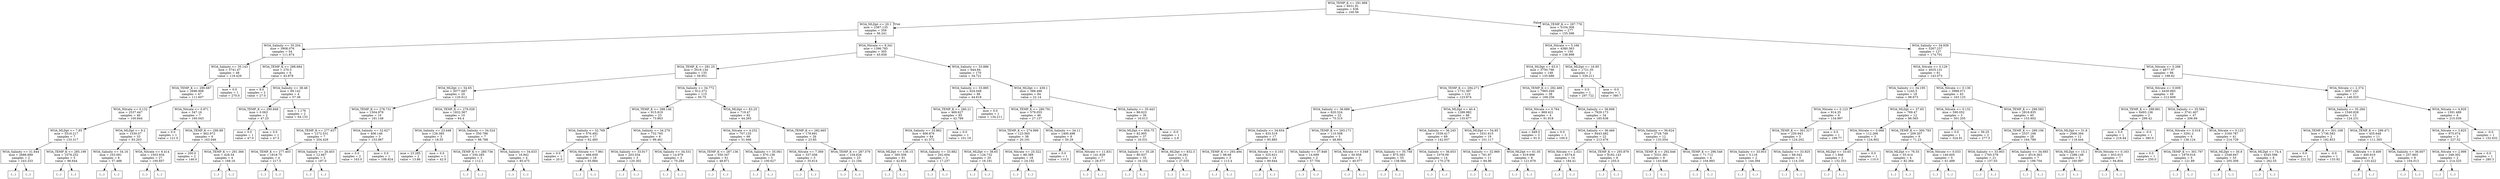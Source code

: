 digraph Tree {
node [shape=box] ;
0 [label="WOA_TEMP_K <= 291.968\nmse = 6031.91\nsamples = 636\nvalue = 100.56"] ;
1 [label="WOA_MLDpt <= 20.1\nmse = 2387.135\nsamples = 359\nvalue = 56.241"] ;
0 -> 1 [labeldistance=2.5, labelangle=45, headlabel="True"] ;
2 [label="WOA_Salinity <= 35.204\nmse = 3908.076\nsamples = 54\nvalue = 111.874"] ;
1 -> 2 ;
3 [label="WOA_Salinity <= 35.143\nmse = 3741.47\nsamples = 48\nvalue = 119.429"] ;
2 -> 3 ;
4 [label="WOA_TEMP_K <= 290.687\nmse = 2696.908\nsamples = 47\nvalue = 111.607"] ;
3 -> 4 ;
5 [label="WOA_Nitrate <= 0.132\nmse = 2537.447\nsamples = 40\nvalue = 100.844"] ;
4 -> 5 ;
6 [label="WOA_MLDpt <= 7.85\nmse = 5516.217\nsamples = 7\nvalue = 133.317"] ;
5 -> 6 ;
7 [label="WOA_Salinity <= 31.844\nmse = 2688.889\nsamples = 2\nvalue = 243.333"] ;
6 -> 7 ;
8 [label="(...)"] ;
7 -> 8 ;
9 [label="(...)"] ;
7 -> 9 ;
10 [label="WOA_TEMP_K <= 285.199\nmse = 1079.252\nsamples = 5\nvalue = 96.644"] ;
6 -> 10 ;
11 [label="(...)"] ;
10 -> 11 ;
12 [label="(...)"] ;
10 -> 12 ;
15 [label="WOA_MLDpt <= 9.2\nmse = 1530.07\nsamples = 33\nvalue = 93.203"] ;
5 -> 15 ;
16 [label="WOA_Salinity <= 34.16\nmse = 103.091\nsamples = 6\nvalue = 57.488"] ;
15 -> 16 ;
17 [label="(...)"] ;
16 -> 17 ;
26 [label="(...)"] ;
16 -> 26 ;
27 [label="WOA_Nitrate <= 6.414\nmse = 1503.934\nsamples = 27\nvalue = 100.857"] ;
15 -> 27 ;
28 [label="(...)"] ;
27 -> 28 ;
71 [label="(...)"] ;
27 -> 71 ;
72 [label="WOA_Nitrate <= 0.971\nmse = 547.16\nsamples = 7\nvalue = 160.043"] ;
4 -> 72 ;
73 [label="mse = 0.0\nsamples = 1\nvalue = 121.0"] ;
72 -> 73 ;
74 [label="WOA_TEMP_K <= 290.89\nmse = 462.972\nsamples = 6\nvalue = 163.046"] ;
72 -> 74 ;
75 [label="mse = 200.0\nsamples = 2\nvalue = 146.0"] ;
74 -> 75 ;
76 [label="WOA_TEMP_K <= 291.366\nmse = 428.54\nsamples = 4\nvalue = 168.16"] ;
74 -> 76 ;
77 [label="(...)"] ;
76 -> 77 ;
82 [label="(...)"] ;
76 -> 82 ;
83 [label="mse = 0.0\nsamples = 1\nvalue = 270.0"] ;
3 -> 83 ;
84 [label="WOA_TEMP_K <= 288.684\nmse = 270.3\nsamples = 6\nvalue = 43.878"] ;
2 -> 84 ;
85 [label="mse = 9.0\nsamples = 2\nvalue = 27.0"] ;
84 -> 85 ;
86 [label="WOA_Salinity <= 38.48\nmse = 69.142\nsamples = 4\nvalue = 57.38"] ;
84 -> 86 ;
87 [label="WOA_TEMP_K <= 290.849\nmse = 0.063\nsamples = 2\nvalue = 47.25"] ;
86 -> 87 ;
88 [label="mse = 0.0\nsamples = 1\nvalue = 47.0"] ;
87 -> 88 ;
89 [label="mse = 0.0\nsamples = 1\nvalue = 47.5"] ;
87 -> 89 ;
90 [label="mse = 1.176\nsamples = 2\nvalue = 64.133"] ;
86 -> 90 ;
91 [label="WOA_Nitrate <= 8.341\nmse = 1396.785\nsamples = 305\nvalue = 45.656"] ;
1 -> 91 ;
92 [label="WOA_TEMP_K <= 281.25\nmse = 2019.134\nsamples = 135\nvalue = 59.951"] ;
91 -> 92 ;
93 [label="WOA_MLDpt <= 54.65\nmse = 5077.687\nsamples = 20\nvalue = 120.612"] ;
92 -> 93 ;
94 [label="WOA_TEMP_K <= 278.731\nmse = 1504.978\nsamples = 10\nvalue = 181.148"] ;
93 -> 94 ;
95 [label="WOA_TEMP_K <= 277.637\nmse = 1272.531\nsamples = 7\nvalue = 204.429"] ;
94 -> 95 ;
96 [label="WOA_TEMP_K <= 277.403\nmse = 1818.75\nsamples = 4\nvalue = 217.5"] ;
95 -> 96 ;
97 [label="(...)"] ;
96 -> 97 ;
98 [label="(...)"] ;
96 -> 98 ;
101 [label="WOA_Salinity <= 26.403\nmse = 12.667\nsamples = 3\nvalue = 187.0"] ;
95 -> 101 ;
102 [label="(...)"] ;
101 -> 102 ;
103 [label="(...)"] ;
101 -> 103 ;
106 [label="WOA_Salinity <= 32.627\nmse = 406.146\nsamples = 3\nvalue = 153.987"] ;
94 -> 106 ;
107 [label="mse = 0.0\nsamples = 2\nvalue = 163.0"] ;
106 -> 107 ;
108 [label="mse = 0.0\nsamples = 1\nvalue = 108.924"] ;
106 -> 108 ;
109 [label="WOA_TEMP_K <= 279.026\nmse = 1832.567\nsamples = 10\nvalue = 64.4"] ;
93 -> 109 ;
110 [label="WOA_Salinity <= 23.448\nmse = 129.385\nsamples = 3\nvalue = 18.55"] ;
109 -> 110 ;
111 [label="mse = 23.285\nsamples = 2\nvalue = 13.86"] ;
110 -> 111 ;
112 [label="mse = 0.0\nsamples = 1\nvalue = 42.0"] ;
110 -> 112 ;
113 [label="WOA_Salinity <= 34.524\nmse = 350.786\nsamples = 7\nvalue = 98.788"] ;
109 -> 113 ;
114 [label="WOA_TEMP_K <= 280.736\nmse = 330.285\nsamples = 3\nvalue = 112.1"] ;
113 -> 114 ;
115 [label="(...)"] ;
114 -> 115 ;
116 [label="(...)"] ;
114 -> 116 ;
117 [label="WOA_Salinity <= 34.633\nmse = 16.842\nsamples = 4\nvalue = 85.475"] ;
113 -> 117 ;
118 [label="(...)"] ;
117 -> 118 ;
123 [label="(...)"] ;
117 -> 123 ;
124 [label="WOA_Salinity <= 34.772\nmse = 912.372\nsamples = 115\nvalue = 50.75"] ;
92 -> 124 ;
125 [label="WOA_TEMP_K <= 288.146\nmse = 915.819\nsamples = 23\nvalue = 73.863"] ;
124 -> 125 ;
126 [label="WOA_Salinity <= 32.769\nmse = 576.492\nsamples = 17\nvalue = 62.485"] ;
125 -> 126 ;
127 [label="mse = 0.0\nsamples = 1\nvalue = 20.0"] ;
126 -> 127 ;
128 [label="WOA_Nitrate <= 7.961\nmse = 466.659\nsamples = 16\nvalue = 65.884"] ;
126 -> 128 ;
129 [label="(...)"] ;
128 -> 129 ;
156 [label="(...)"] ;
128 -> 156 ;
157 [label="WOA_Salinity <= 34.279\nmse = 732.765\nsamples = 6\nvalue = 99.461"] ;
125 -> 157 ;
158 [label="WOA_Salinity <= 33.917\nmse = 203.034\nsamples = 3\nvalue = 120.302"] ;
157 -> 158 ;
159 [label="(...)"] ;
158 -> 159 ;
162 [label="(...)"] ;
158 -> 162 ;
163 [label="WOA_Salinity <= 34.531\nmse = 14.979\nsamples = 3\nvalue = 70.284"] ;
157 -> 163 ;
164 [label="(...)"] ;
163 -> 164 ;
165 [label="(...)"] ;
163 -> 165 ;
168 [label="WOA_MLDpt <= 63.25\nmse = 719.47\nsamples = 92\nvalue = 44.265"] ;
124 -> 168 ;
169 [label="WOA_Nitrate <= 4.252\nmse = 707.135\nsamples = 66\nvalue = 51.946"] ;
168 -> 169 ;
170 [label="WOA_TEMP_K <= 287.136\nmse = 550.347\nsamples = 61\nvalue = 48.871"] ;
169 -> 170 ;
171 [label="(...)"] ;
170 -> 171 ;
196 [label="(...)"] ;
170 -> 196 ;
257 [label="WOA_Salinity <= 35.061\nmse = 670.136\nsamples = 5\nvalue = 100.627"] ;
169 -> 257 ;
258 [label="(...)"] ;
257 -> 258 ;
259 [label="(...)"] ;
257 -> 259 ;
264 [label="WOA_TEMP_K <= 282.665\nmse = 178.691\nsamples = 26\nvalue = 23.85"] ;
168 -> 264 ;
265 [label="WOA_Nitrate <= 7.369\nmse = 337.056\nsamples = 3\nvalue = 35.614"] ;
264 -> 265 ;
266 [label="(...)"] ;
265 -> 266 ;
267 [label="(...)"] ;
265 -> 267 ;
270 [label="WOA_TEMP_K <= 287.379\nmse = 104.626\nsamples = 23\nvalue = 21.194"] ;
264 -> 270 ;
271 [label="(...)"] ;
270 -> 271 ;
294 [label="(...)"] ;
270 -> 294 ;
301 [label="WOA_Salinity <= 33.886\nmse = 644.84\nsamples = 170\nvalue = 34.721"] ;
91 -> 301 ;
302 [label="WOA_Salinity <= 33.885\nmse = 624.049\nsamples = 86\nvalue = 44.618"] ;
301 -> 302 ;
303 [label="WOA_TEMP_K <= 280.21\nmse = 469.627\nsamples = 85\nvalue = 42.789"] ;
302 -> 303 ;
304 [label="WOA_Salinity <= 33.862\nmse = 406.876\nsamples = 84\nvalue = 41.572"] ;
303 -> 304 ;
305 [label="WOA_MLDpt <= 130.15\nmse = 385.506\nsamples = 81\nvalue = 42.816"] ;
304 -> 305 ;
306 [label="(...)"] ;
305 -> 306 ;
395 [label="(...)"] ;
305 -> 395 ;
404 [label="WOA_Salinity <= 33.882\nmse = 202.604\nsamples = 3\nvalue = 17.237"] ;
304 -> 404 ;
405 [label="(...)"] ;
404 -> 405 ;
408 [label="(...)"] ;
404 -> 408 ;
409 [label="mse = 0.0\nsamples = 1\nvalue = 101.19"] ;
303 -> 409 ;
410 [label="mse = 0.0\nsamples = 1\nvalue = 134.211"] ;
302 -> 410 ;
411 [label="WOA_MLDpt <= 439.1\nmse = 388.496\nsamples = 84\nvalue = 22.14"] ;
301 -> 411 ;
412 [label="WOA_TEMP_K <= 280.791\nmse = 579.055\nsamples = 46\nvalue = 27.137"] ;
411 -> 412 ;
413 [label="WOA_TEMP_K <= 274.999\nmse = 123.565\nsamples = 38\nvalue = 20.191"] ;
412 -> 413 ;
414 [label="WOA_MLDpt <= 38.65\nmse = 126.732\nsamples = 20\nvalue = 16.191"] ;
413 -> 414 ;
415 [label="(...)"] ;
414 -> 415 ;
418 [label="(...)"] ;
414 -> 418 ;
449 [label="WOA_Nitrate <= 25.322\nmse = 88.389\nsamples = 18\nvalue = 24.192"] ;
413 -> 449 ;
450 [label="(...)"] ;
449 -> 450 ;
483 [label="(...)"] ;
449 -> 483 ;
484 [label="WOA_Salinity <= 34.11\nmse = 1400.498\nsamples = 8\nvalue = 50.29"] ;
412 -> 484 ;
485 [label="mse = 0.0\nsamples = 1\nvalue = 110.0"] ;
484 -> 485 ;
486 [label="WOA_Nitrate <= 11.831\nmse = 141.839\nsamples = 7\nvalue = 28.577"] ;
484 -> 486 ;
487 [label="(...)"] ;
486 -> 487 ;
498 [label="(...)"] ;
486 -> 498 ;
499 [label="WOA_Salinity <= 35.443\nmse = 86.623\nsamples = 38\nvalue = 16.013"] ;
411 -> 499 ;
500 [label="WOA_MLDpt <= 654.75\nmse = 82.905\nsamples = 37\nvalue = 16.531"] ;
499 -> 500 ;
501 [label="WOA_Salinity <= 35.28\nmse = 80.937\nsamples = 35\nvalue = 16.102"] ;
500 -> 501 ;
502 [label="(...)"] ;
501 -> 502 ;
507 [label="(...)"] ;
501 -> 507 ;
526 [label="WOA_MLDpt <= 832.3\nmse = 16.281\nsamples = 2\nvalue = 27.035"] ;
500 -> 526 ;
527 [label="(...)"] ;
526 -> 527 ;
528 [label="(...)"] ;
526 -> 528 ;
529 [label="mse = -0.0\nsamples = 1\nvalue = 2.8"] ;
499 -> 529 ;
530 [label="WOA_TEMP_K <= 297.776\nmse = 5104.308\nsamples = 277\nvalue = 155.398"] ;
0 -> 530 [labeldistance=2.5, labelangle=-45, headlabel="False"] ;
531 [label="WOA_Nitrate <= 5.166\nmse = 4380.363\nsamples = 150\nvalue = 138.998"] ;
530 -> 531 ;
532 [label="WOA_MLDpt <= 63.0\nmse = 3750.796\nsamples = 148\nvalue = 135.688"] ;
531 -> 532 ;
533 [label="WOA_TEMP_K <= 294.271\nmse = 1731.397\nsamples = 110\nvalue = 123.874"] ;
532 -> 533 ;
534 [label="WOA_Salinity <= 36.689\nmse = 620.524\nsamples = 22\nvalue = 75.315"] ;
533 -> 534 ;
535 [label="WOA_Salinity <= 34.654\nmse = 433.519\nsamples = 17\nvalue = 85.885"] ;
534 -> 535 ;
536 [label="WOA_TEMP_K <= 293.494\nmse = 98.68\nsamples = 3\nvalue = 113.4"] ;
535 -> 536 ;
537 [label="(...)"] ;
536 -> 537 ;
538 [label="(...)"] ;
536 -> 538 ;
541 [label="WOA_Nitrate <= 0.103\nmse = 325.621\nsamples = 14\nvalue = 80.644"] ;
535 -> 541 ;
542 [label="(...)"] ;
541 -> 542 ;
549 [label="(...)"] ;
541 -> 549 ;
568 [label="WOA_TEMP_K <= 293.171\nmse = 110.508\nsamples = 5\nvalue = 48.891"] ;
534 -> 568 ;
569 [label="WOA_Salinity <= 37.848\nmse = 14.699\nsamples = 2\nvalue = 57.704"] ;
568 -> 569 ;
570 [label="(...)"] ;
569 -> 570 ;
571 [label="(...)"] ;
569 -> 571 ;
572 [label="WOA_Nitrate <= 0.549\nmse = 50.958\nsamples = 3\nvalue = 40.077"] ;
568 -> 572 ;
573 [label="(...)"] ;
572 -> 573 ;
576 [label="(...)"] ;
572 -> 576 ;
577 [label="WOA_MLDpt <= 40.4\nmse = 1288.982\nsamples = 88\nvalue = 135.677"] ;
533 -> 577 ;
578 [label="WOA_Salinity <= 36.245\nmse = 1039.417\nsamples = 69\nvalue = 142.937"] ;
577 -> 578 ;
579 [label="WOA_Salinity <= 35.758\nmse = 875.383\nsamples = 55\nvalue = 138.064"] ;
578 -> 579 ;
580 [label="(...)"] ;
579 -> 580 ;
651 [label="(...)"] ;
579 -> 651 ;
656 [label="WOA_Salinity <= 36.653\nmse = 1079.09\nsamples = 14\nvalue = 170.278"] ;
578 -> 656 ;
657 [label="(...)"] ;
656 -> 657 ;
668 [label="(...)"] ;
656 -> 668 ;
669 [label="WOA_MLDpt <= 54.85\nmse = 1031.615\nsamples = 19\nvalue = 101.117"] ;
577 -> 669 ;
670 [label="WOA_Salinity <= 32.969\nmse = 761.87\nsamples = 11\nvalue = 84.96"] ;
669 -> 670 ;
671 [label="(...)"] ;
670 -> 671 ;
674 [label="(...)"] ;
670 -> 674 ;
691 [label="WOA_MLDpt <= 61.05\nmse = 619.896\nsamples = 8\nvalue = 121.679"] ;
669 -> 691 ;
692 [label="(...)"] ;
691 -> 692 ;
701 [label="(...)"] ;
691 -> 701 ;
706 [label="WOA_TEMP_K <= 292.469\nmse = 7965.049\nsamples = 38\nvalue = 169.256"] ;
532 -> 706 ;
707 [label="WOA_Nitrate <= 0.764\nmse = 869.421\nsamples = 4\nvalue = 91.818"] ;
706 -> 707 ;
708 [label="mse = 949.0\nsamples = 3\nvalue = 91.0"] ;
707 -> 708 ;
709 [label="mse = 0.0\nsamples = 1\nvalue = 100.0"] ;
707 -> 709 ;
710 [label="WOA_Salinity <= 36.606\nmse = 7929.173\nsamples = 34\nvalue = 185.638"] ;
706 -> 710 ;
711 [label="WOA_Salinity <= 36.466\nmse = 8443.482\nsamples = 22\nvalue = 213.476"] ;
710 -> 711 ;
712 [label="WOA_Nitrate <= 2.021\nmse = 6574.6\nsamples = 14\nvalue = 184.41"] ;
711 -> 712 ;
713 [label="(...)"] ;
712 -> 713 ;
732 [label="(...)"] ;
712 -> 732 ;
733 [label="WOA_TEMP_K <= 293.879\nmse = 8182.143\nsamples = 8\nvalue = 255.0"] ;
711 -> 733 ;
734 [label="(...)"] ;
733 -> 734 ;
735 [label="(...)"] ;
733 -> 735 ;
742 [label="WOA_Salinity <= 36.624\nmse = 2728.749\nsamples = 12\nvalue = 133.054"] ;
710 -> 742 ;
743 [label="WOA_TEMP_K <= 292.646\nmse = 3331.361\nsamples = 8\nvalue = 143.846"] ;
742 -> 743 ;
744 [label="(...)"] ;
743 -> 744 ;
745 [label="(...)"] ;
743 -> 745 ;
750 [label="WOA_TEMP_K <= 296.548\nmse = 71.712\nsamples = 4\nvalue = 104.993"] ;
742 -> 750 ;
751 [label="(...)"] ;
750 -> 751 ;
754 [label="(...)"] ;
750 -> 754 ;
755 [label="WOA_MLDpt <= 16.95\nmse = 1721.35\nsamples = 2\nvalue = 339.211"] ;
531 -> 755 ;
756 [label="mse = 0.0\nsamples = 1\nvalue = 297.722"] ;
755 -> 756 ;
757 [label="mse = -0.0\nsamples = 1\nvalue = 380.7"] ;
755 -> 757 ;
758 [label="WOA_Salinity <= 34.939\nmse = 5267.237\nsamples = 127\nvalue = 174.701"] ;
530 -> 758 ;
759 [label="WOA_Nitrate <= 0.129\nmse = 4025.131\nsamples = 61\nvalue = 143.073"] ;
758 -> 759 ;
760 [label="WOA_Salinity <= 34.195\nmse = 1245.5\nsamples = 18\nvalue = 98.673"] ;
759 -> 760 ;
761 [label="WOA_Nitrate <= 0.123\nmse = 914.35\nsamples = 6\nvalue = 134.997"] ;
760 -> 761 ;
762 [label="WOA_TEMP_K <= 301.317\nmse = 250.943\nsamples = 5\nvalue = 124.202"] ;
761 -> 762 ;
763 [label="WOA_Salinity <= 33.953\nmse = 5.116\nsamples = 2\nvalue = 144.394"] ;
762 -> 763 ;
764 [label="(...)"] ;
763 -> 764 ;
765 [label="(...)"] ;
763 -> 765 ;
766 [label="WOA_Salinity <= 33.925\nmse = 68.042\nsamples = 3\nvalue = 114.105"] ;
762 -> 766 ;
767 [label="(...)"] ;
766 -> 767 ;
770 [label="(...)"] ;
766 -> 770 ;
771 [label="mse = 0.0\nsamples = 1\nvalue = 199.77"] ;
761 -> 771 ;
772 [label="WOA_MLDpt <= 37.65\nmse = 769.47\nsamples = 12\nvalue = 86.565"] ;
760 -> 772 ;
773 [label="WOA_Nitrate <= 0.068\nmse = 112.266\nsamples = 3\nvalue = 124.902"] ;
772 -> 773 ;
774 [label="WOA_MLDpt <= 33.65\nmse = 1.846\nsamples = 2\nvalue = 132.353"] ;
773 -> 774 ;
775 [label="(...)"] ;
774 -> 775 ;
776 [label="(...)"] ;
774 -> 776 ;
777 [label="mse = 0.0\nsamples = 1\nvalue = 110.0"] ;
773 -> 777 ;
778 [label="WOA_TEMP_K <= 300.793\nmse = 209.307\nsamples = 9\nvalue = 71.23"] ;
772 -> 778 ;
779 [label="WOA_MLDpt <= 76.55\nmse = 55.414\nsamples = 4\nvalue = 82.364"] ;
778 -> 779 ;
780 [label="(...)"] ;
779 -> 780 ;
783 [label="(...)"] ;
779 -> 783 ;
784 [label="WOA_Nitrate <= 0.033\nmse = 140.605\nsamples = 5\nvalue = 61.489"] ;
778 -> 784 ;
785 [label="(...)"] ;
784 -> 785 ;
786 [label="(...)"] ;
784 -> 786 ;
793 [label="WOA_Nitrate <= 0.136\nmse = 3988.071\nsamples = 43\nvalue = 163.125"] ;
759 -> 793 ;
794 [label="WOA_Nitrate <= 0.132\nmse = 590.052\nsamples = 3\nvalue = 301.205"] ;
793 -> 794 ;
795 [label="mse = 0.0\nsamples = 1\nvalue = 324.91"] ;
794 -> 795 ;
796 [label="mse = 56.25\nsamples = 2\nvalue = 277.5"] ;
794 -> 796 ;
797 [label="WOA_TEMP_K <= 299.583\nmse = 2816.835\nsamples = 40\nvalue = 153.602"] ;
793 -> 797 ;
798 [label="WOA_TEMP_K <= 299.106\nmse = 2537.168\nsamples = 28\nvalue = 164.789"] ;
797 -> 798 ;
799 [label="WOA_Salinity <= 33.903\nmse = 1765.578\nsamples = 21\nvalue = 157.03"] ;
798 -> 799 ;
800 [label="(...)"] ;
799 -> 800 ;
817 [label="(...)"] ;
799 -> 817 ;
828 [label="WOA_Salinity <= 34.693\nmse = 4519.363\nsamples = 7\nvalue = 199.704"] ;
798 -> 828 ;
829 [label="(...)"] ;
828 -> 829 ;
832 [label="(...)"] ;
828 -> 832 ;
833 [label="WOA_MLDpt <= 31.8\nmse = 2066.394\nsamples = 12\nvalue = 118.444"] ;
797 -> 833 ;
834 [label="WOA_MLDpt <= 15.1\nmse = 1288.148\nsamples = 5\nvalue = 160.997"] ;
833 -> 834 ;
835 [label="(...)"] ;
834 -> 835 ;
838 [label="(...)"] ;
834 -> 838 ;
843 [label="WOA_Nitrate <= 0.163\nmse = 933.915\nsamples = 7\nvalue = 94.804"] ;
833 -> 843 ;
844 [label="(...)"] ;
843 -> 844 ;
847 [label="(...)"] ;
843 -> 847 ;
856 [label="WOA_Nitrate <= 0.266\nmse = 4877.97\nsamples = 66\nvalue = 198.62"] ;
758 -> 856 ;
857 [label="WOA_Nitrate <= 0.009\nmse = 4430.883\nsamples = 49\nvalue = 212.609"] ;
856 -> 857 ;
858 [label="WOA_TEMP_K <= 298.891\nmse = 6493.136\nsamples = 2\nvalue = 299.42"] ;
857 -> 858 ;
859 [label="mse = 0.0\nsamples = 1\nvalue = 218.84"] ;
858 -> 859 ;
860 [label="mse = -0.0\nsamples = 1\nvalue = 380.0"] ;
858 -> 860 ;
861 [label="WOA_Salinity <= 35.584\nmse = 3741.407\nsamples = 47\nvalue = 206.69"] ;
857 -> 861 ;
862 [label="WOA_Nitrate <= 0.018\nmse = 3291.2\nsamples = 6\nvalue = 136.124"] ;
861 -> 862 ;
863 [label="mse = 0.0\nsamples = 1\nvalue = 250.0"] ;
862 -> 863 ;
864 [label="WOA_TEMP_K <= 301.797\nmse = 1879.016\nsamples = 5\nvalue = 121.89"] ;
862 -> 864 ;
865 [label="(...)"] ;
864 -> 865 ;
872 [label="(...)"] ;
864 -> 872 ;
873 [label="WOA_Nitrate <= 0.123\nmse = 3160.787\nsamples = 41\nvalue = 214.729"] ;
861 -> 873 ;
874 [label="WOA_MLDpt <= 30.9\nmse = 2348.847\nsamples = 33\nvalue = 205.309"] ;
873 -> 874 ;
875 [label="(...)"] ;
874 -> 875 ;
894 [label="(...)"] ;
874 -> 894 ;
901 [label="WOA_MLDpt <= 74.4\nmse = 4545.598\nsamples = 8\nvalue = 262.55"] ;
873 -> 901 ;
902 [label="(...)"] ;
901 -> 902 ;
913 [label="(...)"] ;
901 -> 913 ;
914 [label="WOA_Nitrate <= 2.374\nmse = 3057.045\nsamples = 17\nvalue = 146.025"] ;
856 -> 914 ;
915 [label="WOA_Salinity <= 35.284\nmse = 1540.828\nsamples = 13\nvalue = 124.231"] ;
914 -> 915 ;
916 [label="WOA_TEMP_K <= 301.168\nmse = 1736.583\nsamples = 2\nvalue = 192.853"] ;
915 -> 916 ;
917 [label="mse = 0.0\nsamples = 1\nvalue = 222.32"] ;
916 -> 917 ;
918 [label="mse = -0.0\nsamples = 1\nvalue = 133.92"] ;
916 -> 918 ;
919 [label="WOA_TEMP_K <= 299.471\nmse = 455.648\nsamples = 11\nvalue = 111.365"] ;
915 -> 919 ;
920 [label="WOA_Nitrate <= 0.409\nmse = 400.919\nsamples = 3\nvalue = 133.422"] ;
919 -> 920 ;
921 [label="(...)"] ;
920 -> 921 ;
922 [label="(...)"] ;
920 -> 922 ;
925 [label="WOA_Salinity <= 36.607\nmse = 257.663\nsamples = 8\nvalue = 104.013"] ;
919 -> 925 ;
926 [label="(...)"] ;
925 -> 926 ;
939 [label="(...)"] ;
925 -> 939 ;
940 [label="WOA_Nitrate <= 4.929\nmse = 1591.489\nsamples = 4\nvalue = 215.039"] ;
914 -> 940 ;
941 [label="WOA_Nitrate <= 3.825\nmse = 975.074\nsamples = 3\nvalue = 227.52"] ;
940 -> 941 ;
942 [label="WOA_Nitrate <= 2.999\nmse = 348.302\nsamples = 2\nvalue = 214.325"] ;
941 -> 942 ;
943 [label="(...)"] ;
942 -> 943 ;
944 [label="(...)"] ;
942 -> 944 ;
945 [label="mse = 0.0\nsamples = 1\nvalue = 280.3"] ;
941 -> 945 ;
946 [label="mse = -0.0\nsamples = 1\nvalue = 152.632"] ;
940 -> 946 ;
}